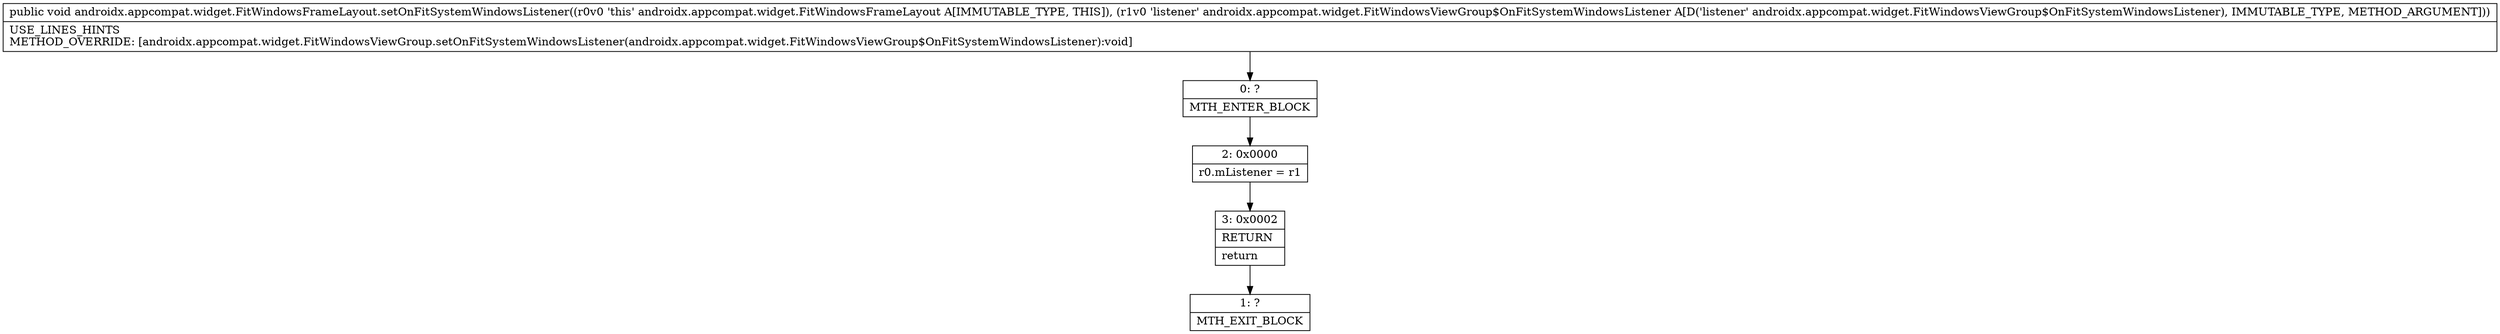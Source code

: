 digraph "CFG forandroidx.appcompat.widget.FitWindowsFrameLayout.setOnFitSystemWindowsListener(Landroidx\/appcompat\/widget\/FitWindowsViewGroup$OnFitSystemWindowsListener;)V" {
Node_0 [shape=record,label="{0\:\ ?|MTH_ENTER_BLOCK\l}"];
Node_2 [shape=record,label="{2\:\ 0x0000|r0.mListener = r1\l}"];
Node_3 [shape=record,label="{3\:\ 0x0002|RETURN\l|return\l}"];
Node_1 [shape=record,label="{1\:\ ?|MTH_EXIT_BLOCK\l}"];
MethodNode[shape=record,label="{public void androidx.appcompat.widget.FitWindowsFrameLayout.setOnFitSystemWindowsListener((r0v0 'this' androidx.appcompat.widget.FitWindowsFrameLayout A[IMMUTABLE_TYPE, THIS]), (r1v0 'listener' androidx.appcompat.widget.FitWindowsViewGroup$OnFitSystemWindowsListener A[D('listener' androidx.appcompat.widget.FitWindowsViewGroup$OnFitSystemWindowsListener), IMMUTABLE_TYPE, METHOD_ARGUMENT]))  | USE_LINES_HINTS\lMETHOD_OVERRIDE: [androidx.appcompat.widget.FitWindowsViewGroup.setOnFitSystemWindowsListener(androidx.appcompat.widget.FitWindowsViewGroup$OnFitSystemWindowsListener):void]\l}"];
MethodNode -> Node_0;Node_0 -> Node_2;
Node_2 -> Node_3;
Node_3 -> Node_1;
}

